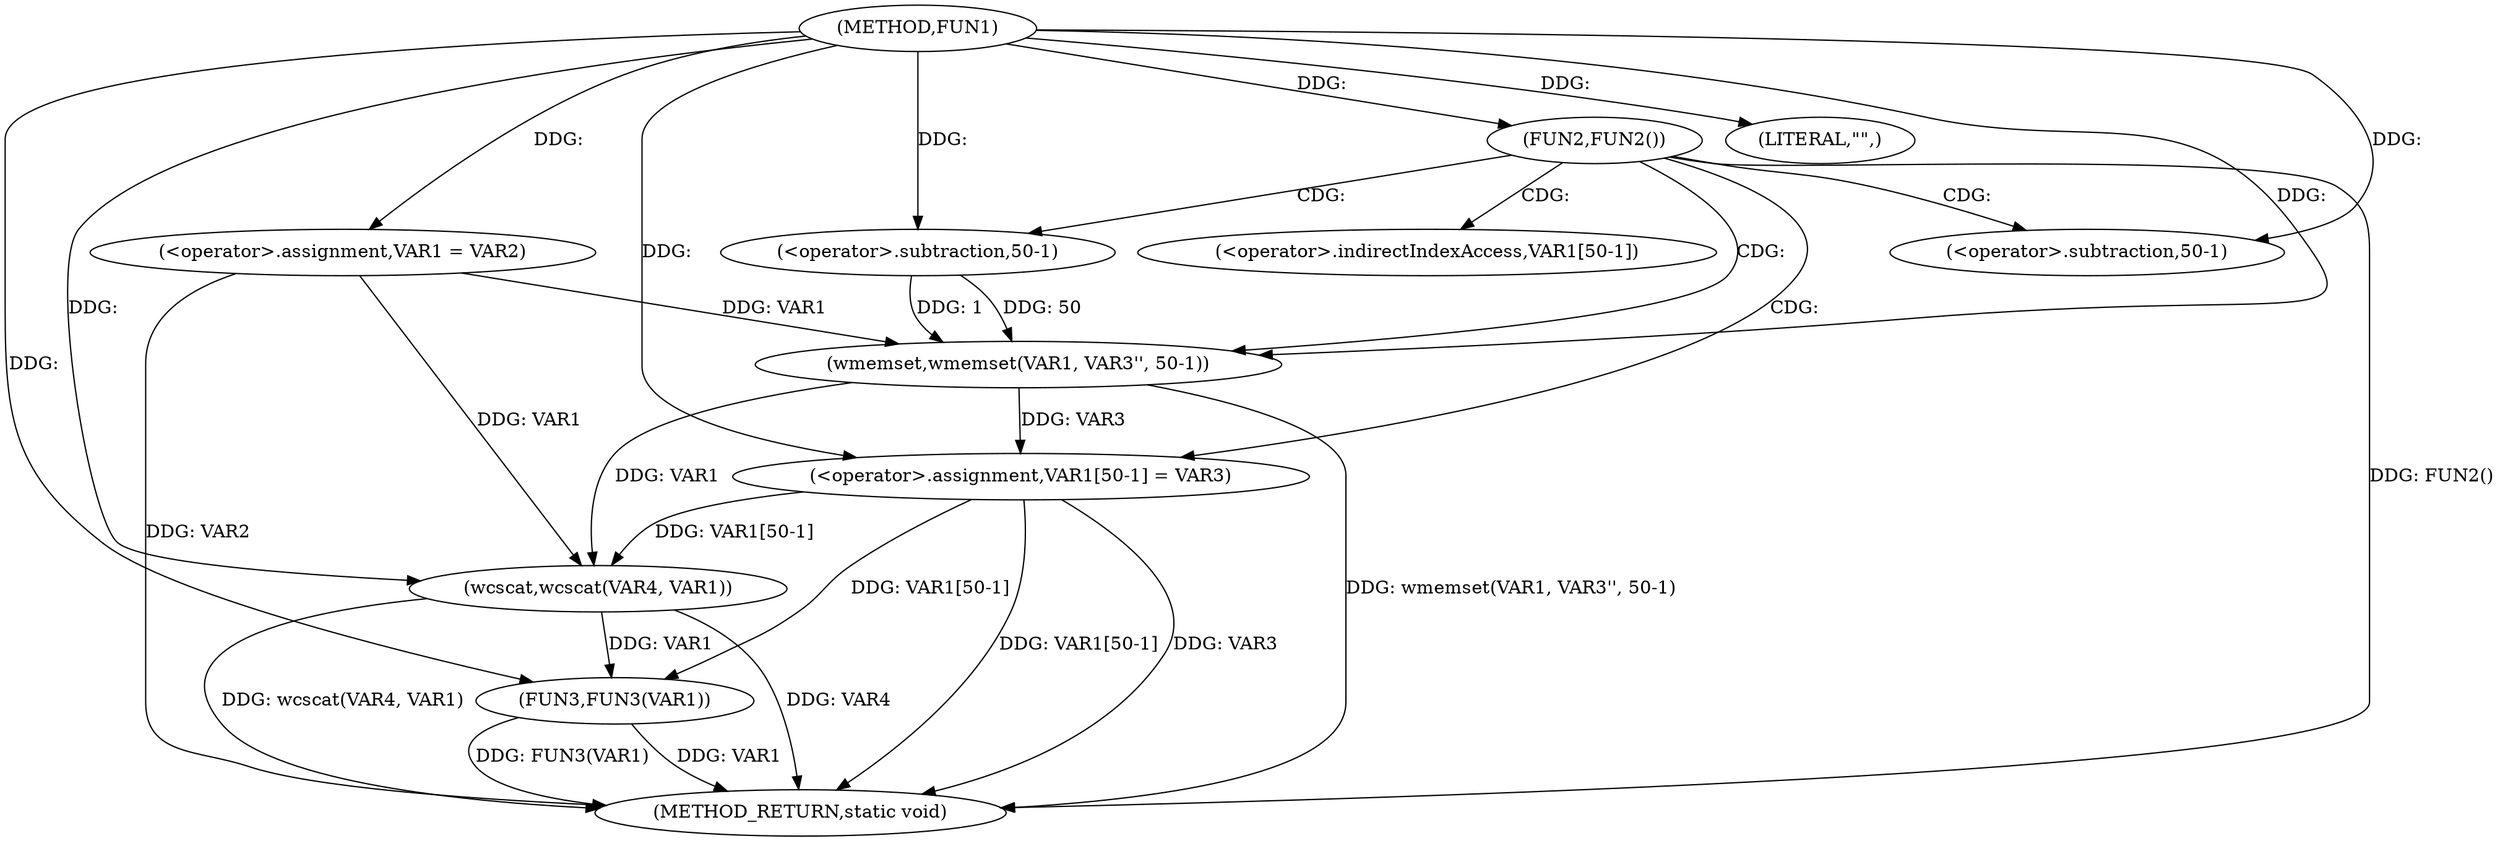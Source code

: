 digraph FUN1 {  
"1000100" [label = "(METHOD,FUN1)" ]
"1000130" [label = "(METHOD_RETURN,static void)" ]
"1000104" [label = "(<operator>.assignment,VAR1 = VAR2)" ]
"1000108" [label = "(FUN2,FUN2())" ]
"1000110" [label = "(wmemset,wmemset(VAR1, VAR3'', 50-1))" ]
"1000113" [label = "(<operator>.subtraction,50-1)" ]
"1000116" [label = "(<operator>.assignment,VAR1[50-1] = VAR3)" ]
"1000119" [label = "(<operator>.subtraction,50-1)" ]
"1000124" [label = "(LITERAL,\"\",)" ]
"1000125" [label = "(wcscat,wcscat(VAR4, VAR1))" ]
"1000128" [label = "(FUN3,FUN3(VAR1))" ]
"1000117" [label = "(<operator>.indirectIndexAccess,VAR1[50-1])" ]
  "1000116" -> "1000130"  [ label = "DDG: VAR1[50-1]"] 
  "1000125" -> "1000130"  [ label = "DDG: VAR4"] 
  "1000125" -> "1000130"  [ label = "DDG: wcscat(VAR4, VAR1)"] 
  "1000108" -> "1000130"  [ label = "DDG: FUN2()"] 
  "1000128" -> "1000130"  [ label = "DDG: VAR1"] 
  "1000110" -> "1000130"  [ label = "DDG: wmemset(VAR1, VAR3'', 50-1)"] 
  "1000116" -> "1000130"  [ label = "DDG: VAR3"] 
  "1000128" -> "1000130"  [ label = "DDG: FUN3(VAR1)"] 
  "1000104" -> "1000130"  [ label = "DDG: VAR2"] 
  "1000100" -> "1000104"  [ label = "DDG: "] 
  "1000100" -> "1000108"  [ label = "DDG: "] 
  "1000104" -> "1000110"  [ label = "DDG: VAR1"] 
  "1000100" -> "1000110"  [ label = "DDG: "] 
  "1000113" -> "1000110"  [ label = "DDG: 50"] 
  "1000113" -> "1000110"  [ label = "DDG: 1"] 
  "1000100" -> "1000113"  [ label = "DDG: "] 
  "1000110" -> "1000116"  [ label = "DDG: VAR3"] 
  "1000100" -> "1000116"  [ label = "DDG: "] 
  "1000100" -> "1000119"  [ label = "DDG: "] 
  "1000100" -> "1000124"  [ label = "DDG: "] 
  "1000100" -> "1000125"  [ label = "DDG: "] 
  "1000116" -> "1000125"  [ label = "DDG: VAR1[50-1]"] 
  "1000104" -> "1000125"  [ label = "DDG: VAR1"] 
  "1000110" -> "1000125"  [ label = "DDG: VAR1"] 
  "1000116" -> "1000128"  [ label = "DDG: VAR1[50-1]"] 
  "1000125" -> "1000128"  [ label = "DDG: VAR1"] 
  "1000100" -> "1000128"  [ label = "DDG: "] 
  "1000108" -> "1000110"  [ label = "CDG: "] 
  "1000108" -> "1000116"  [ label = "CDG: "] 
  "1000108" -> "1000119"  [ label = "CDG: "] 
  "1000108" -> "1000117"  [ label = "CDG: "] 
  "1000108" -> "1000113"  [ label = "CDG: "] 
}
